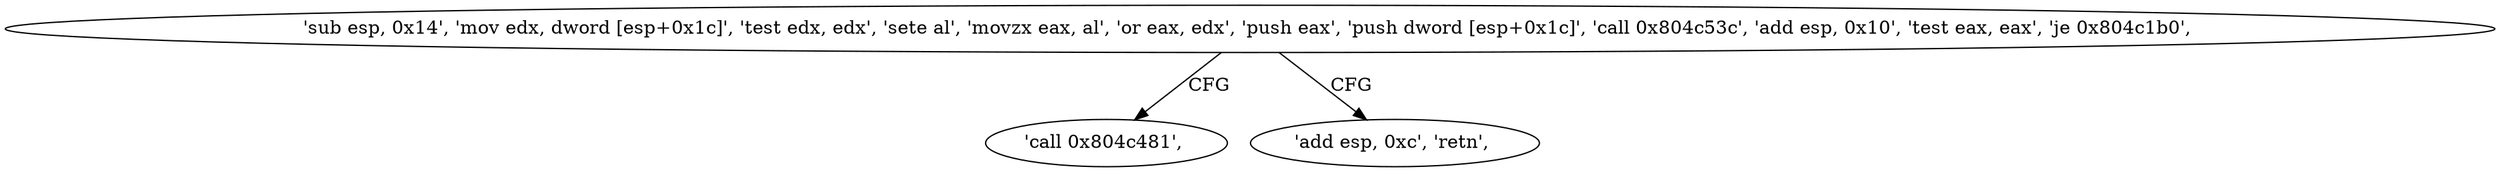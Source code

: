digraph "func" {
"134529418" [label = "'sub esp, 0x14', 'mov edx, dword [esp+0x1c]', 'test edx, edx', 'sete al', 'movzx eax, al', 'or eax, edx', 'push eax', 'push dword [esp+0x1c]', 'call 0x804c53c', 'add esp, 0x10', 'test eax, eax', 'je 0x804c1b0', " ]
"134529456" [label = "'call 0x804c481', " ]
"134529452" [label = "'add esp, 0xc', 'retn', " ]
"134529418" -> "134529456" [ label = "CFG" ]
"134529418" -> "134529452" [ label = "CFG" ]
}
